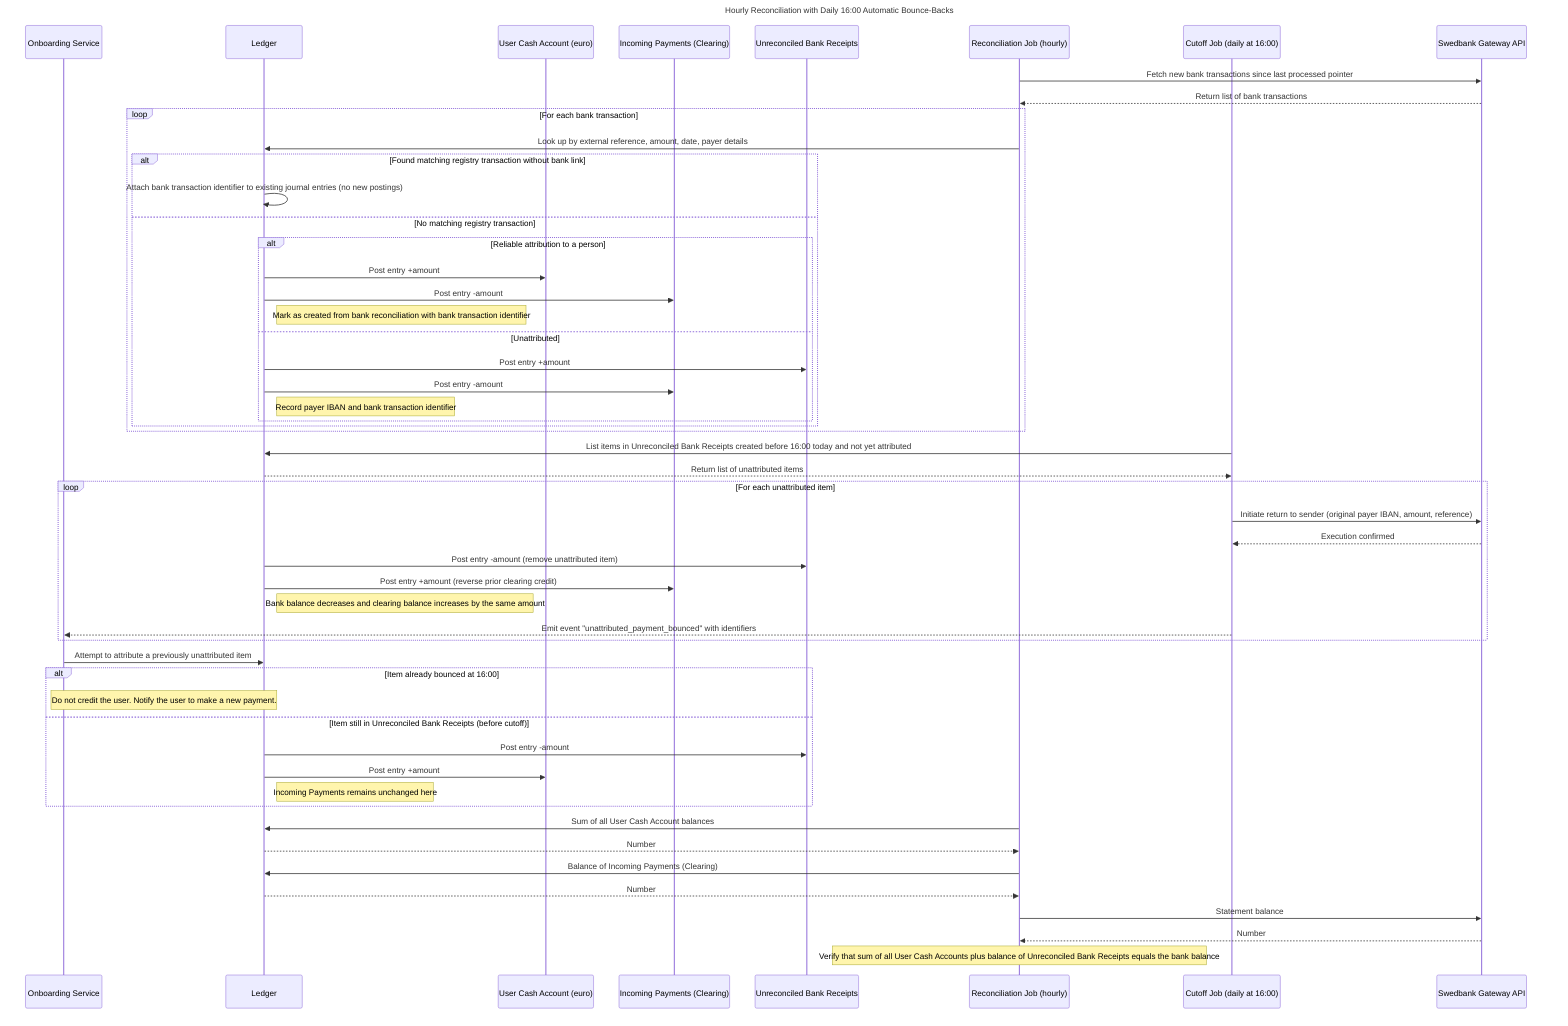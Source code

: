 sequenceDiagram
  title Hourly Reconciliation with Daily 16:00 Automatic Bounce‑Backs

  participant OnboardingService as Onboarding Service
  participant Ledger as Ledger
  participant UserCashAccount as User Cash Account (euro)
  participant IncomingPayments as Incoming Payments (Clearing)
  participant Unreconciled as Unreconciled Bank Receipts
  participant ReconciliationJob as Reconciliation Job (hourly)
  participant CutoffJob as Cutoff Job (daily at 16:00)
  participant SwedbankGateway as Swedbank Gateway API

%% Hourly reconciliation: new bank transactions
  ReconciliationJob->>SwedbankGateway: Fetch new bank transactions since last processed pointer
  SwedbankGateway-->>ReconciliationJob: Return list of bank transactions

  loop For each bank transaction
    ReconciliationJob->>Ledger: Look up by external reference, amount, date, payer details
    alt Found matching registry transaction without bank link
      Ledger->>Ledger: Attach bank transaction identifier to existing journal entries (no new postings)
    else No matching registry transaction
      alt Reliable attribution to a person
        Ledger->>UserCashAccount: Post entry +amount
        Ledger->>IncomingPayments: Post entry -amount
        note right of Ledger: Mark as created from bank reconciliation with bank transaction identifier
      else Unattributed
        Ledger->>Unreconciled: Post entry +amount
        Ledger->>IncomingPayments: Post entry -amount
        note right of Ledger: Record payer IBAN and bank transaction identifier
      end
    end
  end

%% Daily cutoff at 16:00 — automatic bounce‑backs
  CutoffJob->>Ledger: List items in Unreconciled Bank Receipts created before 16:00 today and not yet attributed
  Ledger-->>CutoffJob: Return list of unattributed items
  loop For each unattributed item
  %% SEPA Instant: same‑day, same‑IBAN returns are immediately confirmed
    CutoffJob->>SwedbankGateway: Initiate return to sender (original payer IBAN, amount, reference)
    SwedbankGateway-->>CutoffJob: Execution confirmed
    Ledger->>Unreconciled: Post entry -amount (remove unattributed item)
    Ledger->>IncomingPayments: Post entry +amount (reverse prior clearing credit)
    note right of Ledger: Bank balance decreases and clearing balance increases by the same amount
    CutoffJob-->>OnboardingService: Emit event "unattributed_payment_bounced" with identifiers
  end

%% Late attribution after cutoff
  OnboardingService->>Ledger: Attempt to attribute a previously unattributed item
  alt Item already bounced at 16:00
    note over OnboardingService,Ledger: Do not credit the user. Notify the user to make a new payment.
  else Item still in Unreconciled Bank Receipts (before cutoff)
    Ledger->>Unreconciled: Post entry -amount
    Ledger->>UserCashAccount: Post entry +amount
    note right of Ledger: Incoming Payments remains unchanged here
  end

%% Consistency checks after cutoff
  ReconciliationJob->>Ledger: Sum of all User Cash Account balances
  Ledger-->>ReconciliationJob: Number
  ReconciliationJob->>Ledger: Balance of Incoming Payments (Clearing)
  Ledger-->>ReconciliationJob: Number
  ReconciliationJob->>SwedbankGateway: Statement balance
  SwedbankGateway-->>ReconciliationJob: Number
  note over ReconciliationJob: Verify that sum of all User Cash Accounts plus balance of Unreconciled Bank Receipts equals the bank balance